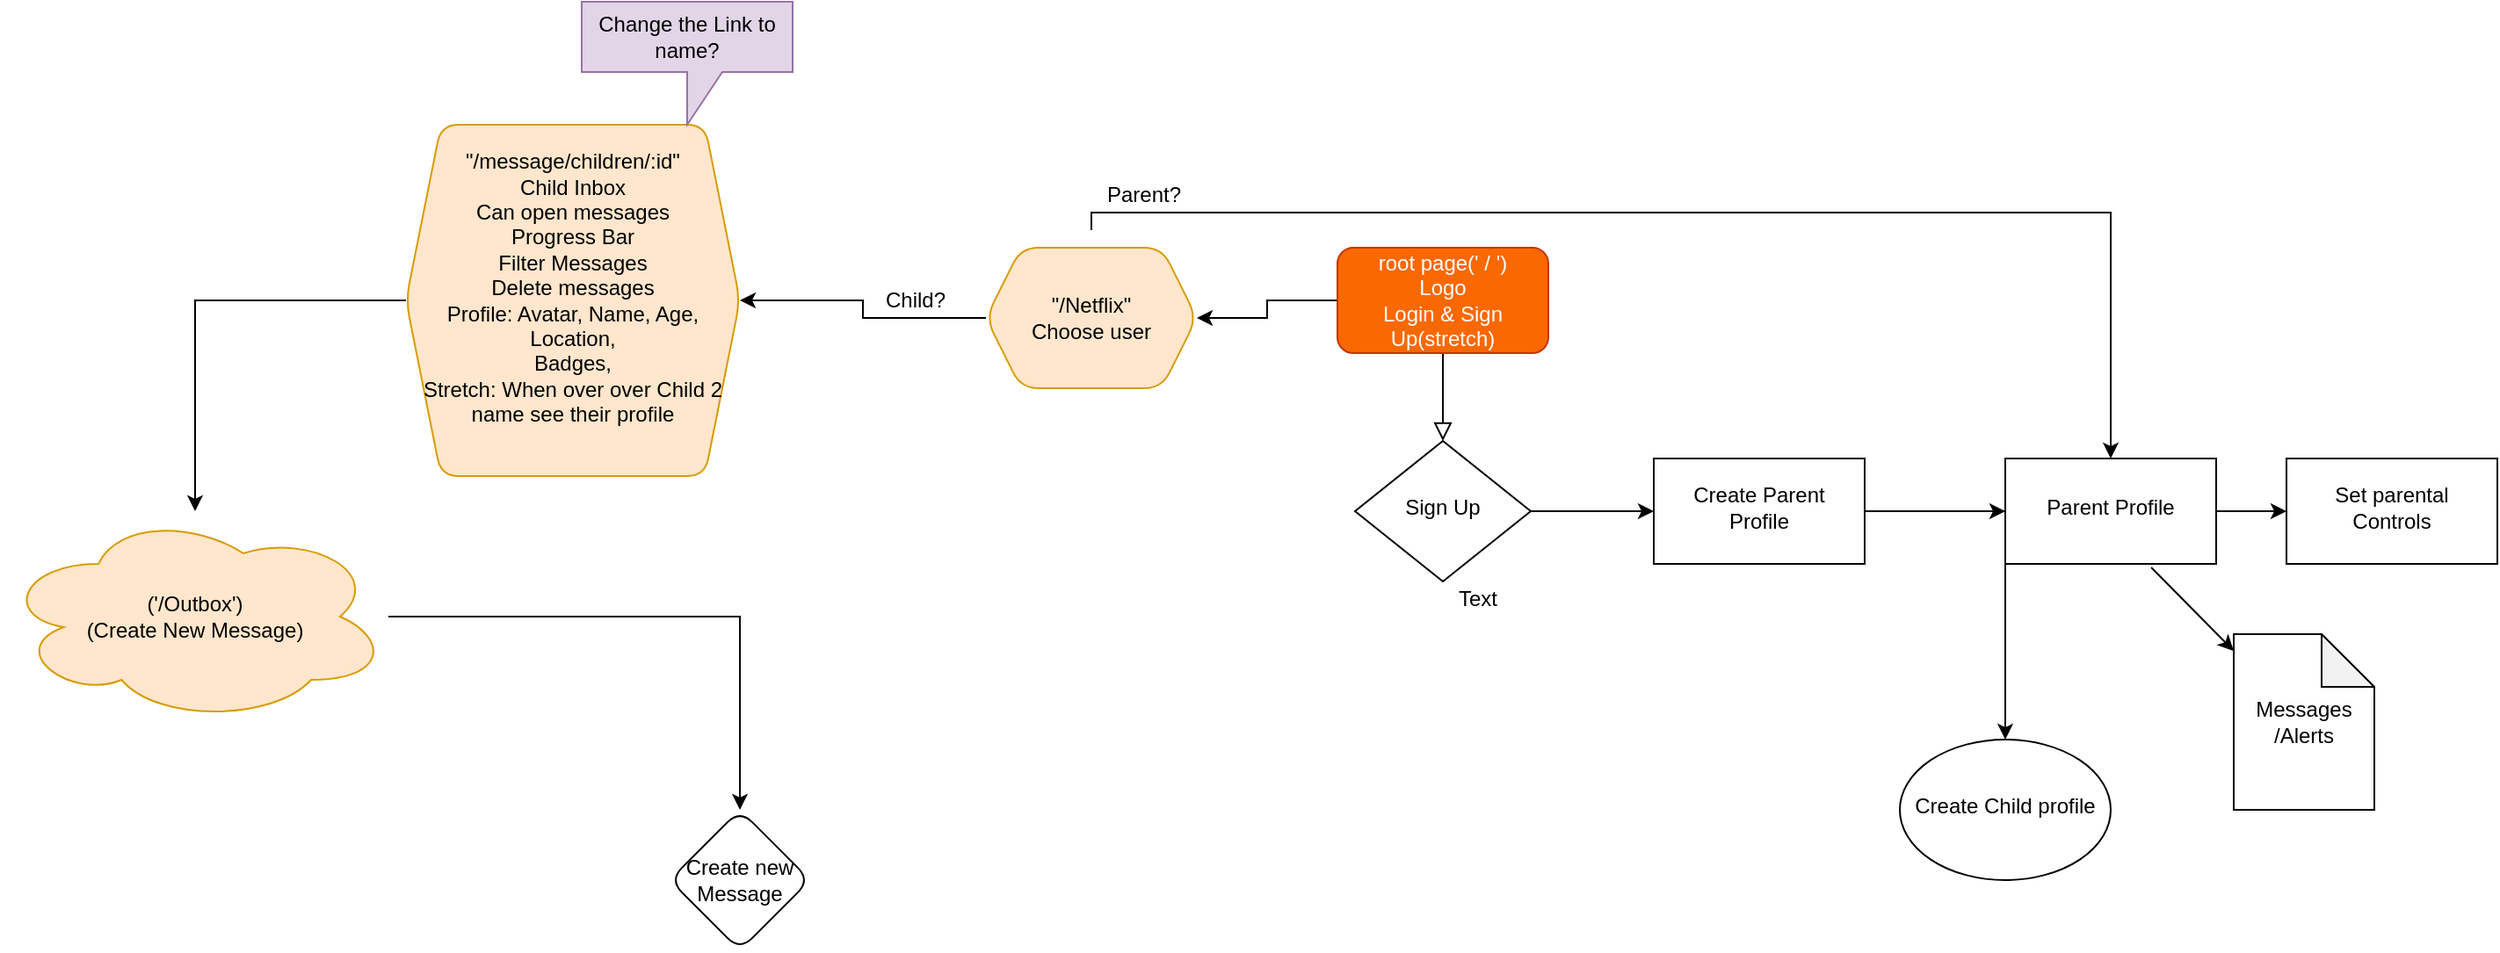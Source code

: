 <mxfile version="14.4.0" type="github">
  <diagram id="C5RBs43oDa-KdzZeNtuy" name="MVP Flow chart">
    <mxGraphModel dx="1910" dy="1714" grid="1" gridSize="10" guides="1" tooltips="1" connect="1" arrows="1" fold="1" page="1" pageScale="1" pageWidth="827" pageHeight="1169" math="0" shadow="0">
      <root>
        <mxCell id="WIyWlLk6GJQsqaUBKTNV-0" />
        <mxCell id="WIyWlLk6GJQsqaUBKTNV-1" parent="WIyWlLk6GJQsqaUBKTNV-0" />
        <mxCell id="WIyWlLk6GJQsqaUBKTNV-2" value="" style="rounded=0;html=1;jettySize=auto;orthogonalLoop=1;fontSize=11;endArrow=block;endFill=0;endSize=8;strokeWidth=1;shadow=0;labelBackgroundColor=none;edgeStyle=orthogonalEdgeStyle;" parent="WIyWlLk6GJQsqaUBKTNV-1" source="WIyWlLk6GJQsqaUBKTNV-3" target="WIyWlLk6GJQsqaUBKTNV-6" edge="1">
          <mxGeometry relative="1" as="geometry" />
        </mxCell>
        <mxCell id="m7V7Sn8osEWsgWAGHdAP-11" value="" style="edgeStyle=orthogonalEdgeStyle;rounded=0;orthogonalLoop=1;jettySize=auto;html=1;" parent="WIyWlLk6GJQsqaUBKTNV-1" source="WIyWlLk6GJQsqaUBKTNV-3" target="m7V7Sn8osEWsgWAGHdAP-10" edge="1">
          <mxGeometry relative="1" as="geometry" />
        </mxCell>
        <mxCell id="WIyWlLk6GJQsqaUBKTNV-3" value="&lt;div&gt;root page(&#39; / &#39;)&lt;/div&gt;&lt;div&gt;Logo&lt;br&gt;&lt;/div&gt;Login &amp;amp; Sign Up(stretch)" style="rounded=1;whiteSpace=wrap;html=1;fontSize=12;glass=0;strokeWidth=1;shadow=0;fillColor=#fa6800;strokeColor=#C73500;fontColor=#ffffff;" parent="WIyWlLk6GJQsqaUBKTNV-1" vertex="1">
          <mxGeometry x="160" y="60" width="120" height="60" as="geometry" />
        </mxCell>
        <mxCell id="m7V7Sn8osEWsgWAGHdAP-5" value="" style="edgeStyle=orthogonalEdgeStyle;rounded=0;orthogonalLoop=1;jettySize=auto;html=1;" parent="WIyWlLk6GJQsqaUBKTNV-1" source="WIyWlLk6GJQsqaUBKTNV-6" target="m7V7Sn8osEWsgWAGHdAP-4" edge="1">
          <mxGeometry relative="1" as="geometry" />
        </mxCell>
        <mxCell id="WIyWlLk6GJQsqaUBKTNV-6" value="Sign Up" style="rhombus;whiteSpace=wrap;html=1;shadow=0;fontFamily=Helvetica;fontSize=12;align=center;strokeWidth=1;spacing=6;spacingTop=-4;" parent="WIyWlLk6GJQsqaUBKTNV-1" vertex="1">
          <mxGeometry x="170" y="170" width="100" height="80" as="geometry" />
        </mxCell>
        <mxCell id="m7V7Sn8osEWsgWAGHdAP-7" value="" style="edgeStyle=orthogonalEdgeStyle;rounded=0;orthogonalLoop=1;jettySize=auto;html=1;" parent="WIyWlLk6GJQsqaUBKTNV-1" source="m7V7Sn8osEWsgWAGHdAP-4" target="m7V7Sn8osEWsgWAGHdAP-6" edge="1">
          <mxGeometry relative="1" as="geometry" />
        </mxCell>
        <mxCell id="m7V7Sn8osEWsgWAGHdAP-21" value="" style="edgeStyle=orthogonalEdgeStyle;rounded=0;orthogonalLoop=1;jettySize=auto;html=1;" parent="WIyWlLk6GJQsqaUBKTNV-1" source="m7V7Sn8osEWsgWAGHdAP-4" target="m7V7Sn8osEWsgWAGHdAP-20" edge="1">
          <mxGeometry relative="1" as="geometry" />
        </mxCell>
        <mxCell id="m7V7Sn8osEWsgWAGHdAP-4" value="Create Parent Profile" style="whiteSpace=wrap;html=1;shadow=0;strokeWidth=1;spacing=6;spacingTop=-4;" parent="WIyWlLk6GJQsqaUBKTNV-1" vertex="1">
          <mxGeometry x="340" y="180" width="120" height="60" as="geometry" />
        </mxCell>
        <mxCell id="bpLDAsdAK411dj6YcbkQ-1" value="" style="edgeStyle=orthogonalEdgeStyle;rounded=0;orthogonalLoop=1;jettySize=auto;html=1;" parent="WIyWlLk6GJQsqaUBKTNV-1" source="m7V7Sn8osEWsgWAGHdAP-6" target="bpLDAsdAK411dj6YcbkQ-0" edge="1">
          <mxGeometry relative="1" as="geometry" />
        </mxCell>
        <mxCell id="m7V7Sn8osEWsgWAGHdAP-6" value="Parent Profile" style="whiteSpace=wrap;html=1;shadow=0;strokeWidth=1;spacing=6;spacingTop=-4;" parent="WIyWlLk6GJQsqaUBKTNV-1" vertex="1">
          <mxGeometry x="540" y="180" width="120" height="60" as="geometry" />
        </mxCell>
        <mxCell id="m7V7Sn8osEWsgWAGHdAP-13" value="" style="edgeStyle=orthogonalEdgeStyle;rounded=0;orthogonalLoop=1;jettySize=auto;html=1;" parent="WIyWlLk6GJQsqaUBKTNV-1" source="m7V7Sn8osEWsgWAGHdAP-10" target="m7V7Sn8osEWsgWAGHdAP-12" edge="1">
          <mxGeometry relative="1" as="geometry" />
        </mxCell>
        <mxCell id="m7V7Sn8osEWsgWAGHdAP-10" value="&lt;div&gt;&quot;/Netflix&quot;&lt;/div&gt;&lt;div&gt;Choose user&lt;br&gt;&lt;/div&gt;" style="shape=hexagon;perimeter=hexagonPerimeter2;whiteSpace=wrap;html=1;fixedSize=1;rounded=1;shadow=0;strokeWidth=1;glass=0;fillColor=#ffe6cc;strokeColor=#d79b00;" parent="WIyWlLk6GJQsqaUBKTNV-1" vertex="1">
          <mxGeometry x="-40" y="60" width="120" height="80" as="geometry" />
        </mxCell>
        <mxCell id="m7V7Sn8osEWsgWAGHdAP-15" value="" style="edgeStyle=orthogonalEdgeStyle;rounded=0;orthogonalLoop=1;jettySize=auto;html=1;" parent="WIyWlLk6GJQsqaUBKTNV-1" source="m7V7Sn8osEWsgWAGHdAP-12" target="m7V7Sn8osEWsgWAGHdAP-14" edge="1">
          <mxGeometry relative="1" as="geometry" />
        </mxCell>
        <mxCell id="kK63E5BtAxR1k83QR-6p-11" style="edgeStyle=orthogonalEdgeStyle;rounded=0;orthogonalLoop=1;jettySize=auto;html=1;entryX=0.5;entryY=0;entryDx=0;entryDy=0;" parent="WIyWlLk6GJQsqaUBKTNV-1" target="m7V7Sn8osEWsgWAGHdAP-6" edge="1">
          <mxGeometry relative="1" as="geometry">
            <mxPoint x="20" y="50" as="sourcePoint" />
            <Array as="points">
              <mxPoint x="20" y="40" />
              <mxPoint x="600" y="40" />
            </Array>
          </mxGeometry>
        </mxCell>
        <mxCell id="m7V7Sn8osEWsgWAGHdAP-12" value="&lt;div&gt;&quot;/message/children/:id&quot; &lt;br&gt;&lt;/div&gt;&lt;div&gt;Child Inbox&lt;/div&gt;&lt;div&gt;Can open messages&lt;/div&gt;&lt;div&gt;Progress Bar&lt;/div&gt;&lt;div&gt;Filter Messages&lt;/div&gt;&lt;div&gt;Delete messages&lt;/div&gt;&lt;div&gt;Profile: Avatar, Name, Age, Location,&lt;/div&gt;&lt;div&gt;Badges,&lt;/div&gt;&lt;div&gt;Stretch: When over over Child 2 name see their profile&lt;br&gt;&lt;/div&gt;&lt;div&gt;&lt;br&gt;&lt;/div&gt;" style="shape=hexagon;perimeter=hexagonPerimeter2;whiteSpace=wrap;html=1;fixedSize=1;rounded=1;shadow=0;strokeWidth=1;glass=0;fillColor=#ffe6cc;strokeColor=#d79b00;" parent="WIyWlLk6GJQsqaUBKTNV-1" vertex="1">
          <mxGeometry x="-370" y="-10" width="190" height="200" as="geometry" />
        </mxCell>
        <mxCell id="m7V7Sn8osEWsgWAGHdAP-19" value="" style="edgeStyle=orthogonalEdgeStyle;rounded=0;orthogonalLoop=1;jettySize=auto;html=1;" parent="WIyWlLk6GJQsqaUBKTNV-1" source="m7V7Sn8osEWsgWAGHdAP-14" target="m7V7Sn8osEWsgWAGHdAP-18" edge="1">
          <mxGeometry relative="1" as="geometry" />
        </mxCell>
        <mxCell id="m7V7Sn8osEWsgWAGHdAP-14" value="&lt;div&gt;(&#39;/Outbox&#39;)&lt;/div&gt;&lt;div&gt;(Create New Message)&lt;br&gt;&lt;/div&gt;" style="ellipse;shape=cloud;whiteSpace=wrap;html=1;rounded=1;shadow=0;strokeWidth=1;glass=0;fillColor=#ffe6cc;strokeColor=#d79b00;" parent="WIyWlLk6GJQsqaUBKTNV-1" vertex="1">
          <mxGeometry x="-600" y="210" width="220" height="120" as="geometry" />
        </mxCell>
        <mxCell id="m7V7Sn8osEWsgWAGHdAP-18" value="Create new Message" style="rhombus;whiteSpace=wrap;html=1;rounded=1;shadow=0;strokeWidth=1;glass=0;" parent="WIyWlLk6GJQsqaUBKTNV-1" vertex="1">
          <mxGeometry x="-220" y="380" width="80" height="80" as="geometry" />
        </mxCell>
        <mxCell id="m7V7Sn8osEWsgWAGHdAP-20" value="Create Child profile" style="ellipse;whiteSpace=wrap;html=1;shadow=0;strokeWidth=1;spacing=6;spacingTop=-4;" parent="WIyWlLk6GJQsqaUBKTNV-1" vertex="1">
          <mxGeometry x="480" y="340" width="120" height="80" as="geometry" />
        </mxCell>
        <mxCell id="bpLDAsdAK411dj6YcbkQ-0" value="Set parental Controls" style="whiteSpace=wrap;html=1;shadow=0;strokeWidth=1;spacing=6;spacingTop=-4;" parent="WIyWlLk6GJQsqaUBKTNV-1" vertex="1">
          <mxGeometry x="700" y="180" width="120" height="60" as="geometry" />
        </mxCell>
        <mxCell id="kK63E5BtAxR1k83QR-6p-0" value="Child?" style="text;html=1;strokeColor=none;fillColor=none;align=center;verticalAlign=middle;whiteSpace=wrap;rounded=0;" parent="WIyWlLk6GJQsqaUBKTNV-1" vertex="1">
          <mxGeometry x="-100" y="80" width="40" height="20" as="geometry" />
        </mxCell>
        <mxCell id="kK63E5BtAxR1k83QR-6p-9" value="Parent?" style="text;html=1;strokeColor=none;fillColor=none;align=center;verticalAlign=middle;whiteSpace=wrap;rounded=0;" parent="WIyWlLk6GJQsqaUBKTNV-1" vertex="1">
          <mxGeometry x="30" y="20" width="40" height="20" as="geometry" />
        </mxCell>
        <mxCell id="kK63E5BtAxR1k83QR-6p-15" value="Messages&lt;br&gt;/Alerts" style="shape=note;whiteSpace=wrap;html=1;backgroundOutline=1;darkOpacity=0.05;" parent="WIyWlLk6GJQsqaUBKTNV-1" vertex="1">
          <mxGeometry x="670" y="280" width="80" height="100" as="geometry" />
        </mxCell>
        <mxCell id="kK63E5BtAxR1k83QR-6p-17" value="" style="endArrow=classic;html=1;exitX=0.692;exitY=1.033;exitDx=0;exitDy=0;exitPerimeter=0;" parent="WIyWlLk6GJQsqaUBKTNV-1" source="m7V7Sn8osEWsgWAGHdAP-6" target="kK63E5BtAxR1k83QR-6p-15" edge="1">
          <mxGeometry width="50" height="50" relative="1" as="geometry">
            <mxPoint x="500" y="250" as="sourcePoint" />
            <mxPoint x="550" y="200" as="targetPoint" />
          </mxGeometry>
        </mxCell>
        <mxCell id="d32U4PatCqtajsgmt4SY-2" value="Text" style="text;html=1;strokeColor=none;fillColor=none;align=center;verticalAlign=middle;whiteSpace=wrap;rounded=0;" vertex="1" parent="WIyWlLk6GJQsqaUBKTNV-1">
          <mxGeometry x="220" y="250" width="40" height="20" as="geometry" />
        </mxCell>
        <mxCell id="d32U4PatCqtajsgmt4SY-3" value="Change the Link to name?" style="shape=callout;whiteSpace=wrap;html=1;perimeter=calloutPerimeter;fillColor=#e1d5e7;strokeColor=#9673a6;" vertex="1" parent="WIyWlLk6GJQsqaUBKTNV-1">
          <mxGeometry x="-270" y="-80" width="120" height="70" as="geometry" />
        </mxCell>
      </root>
    </mxGraphModel>
  </diagram>
</mxfile>
